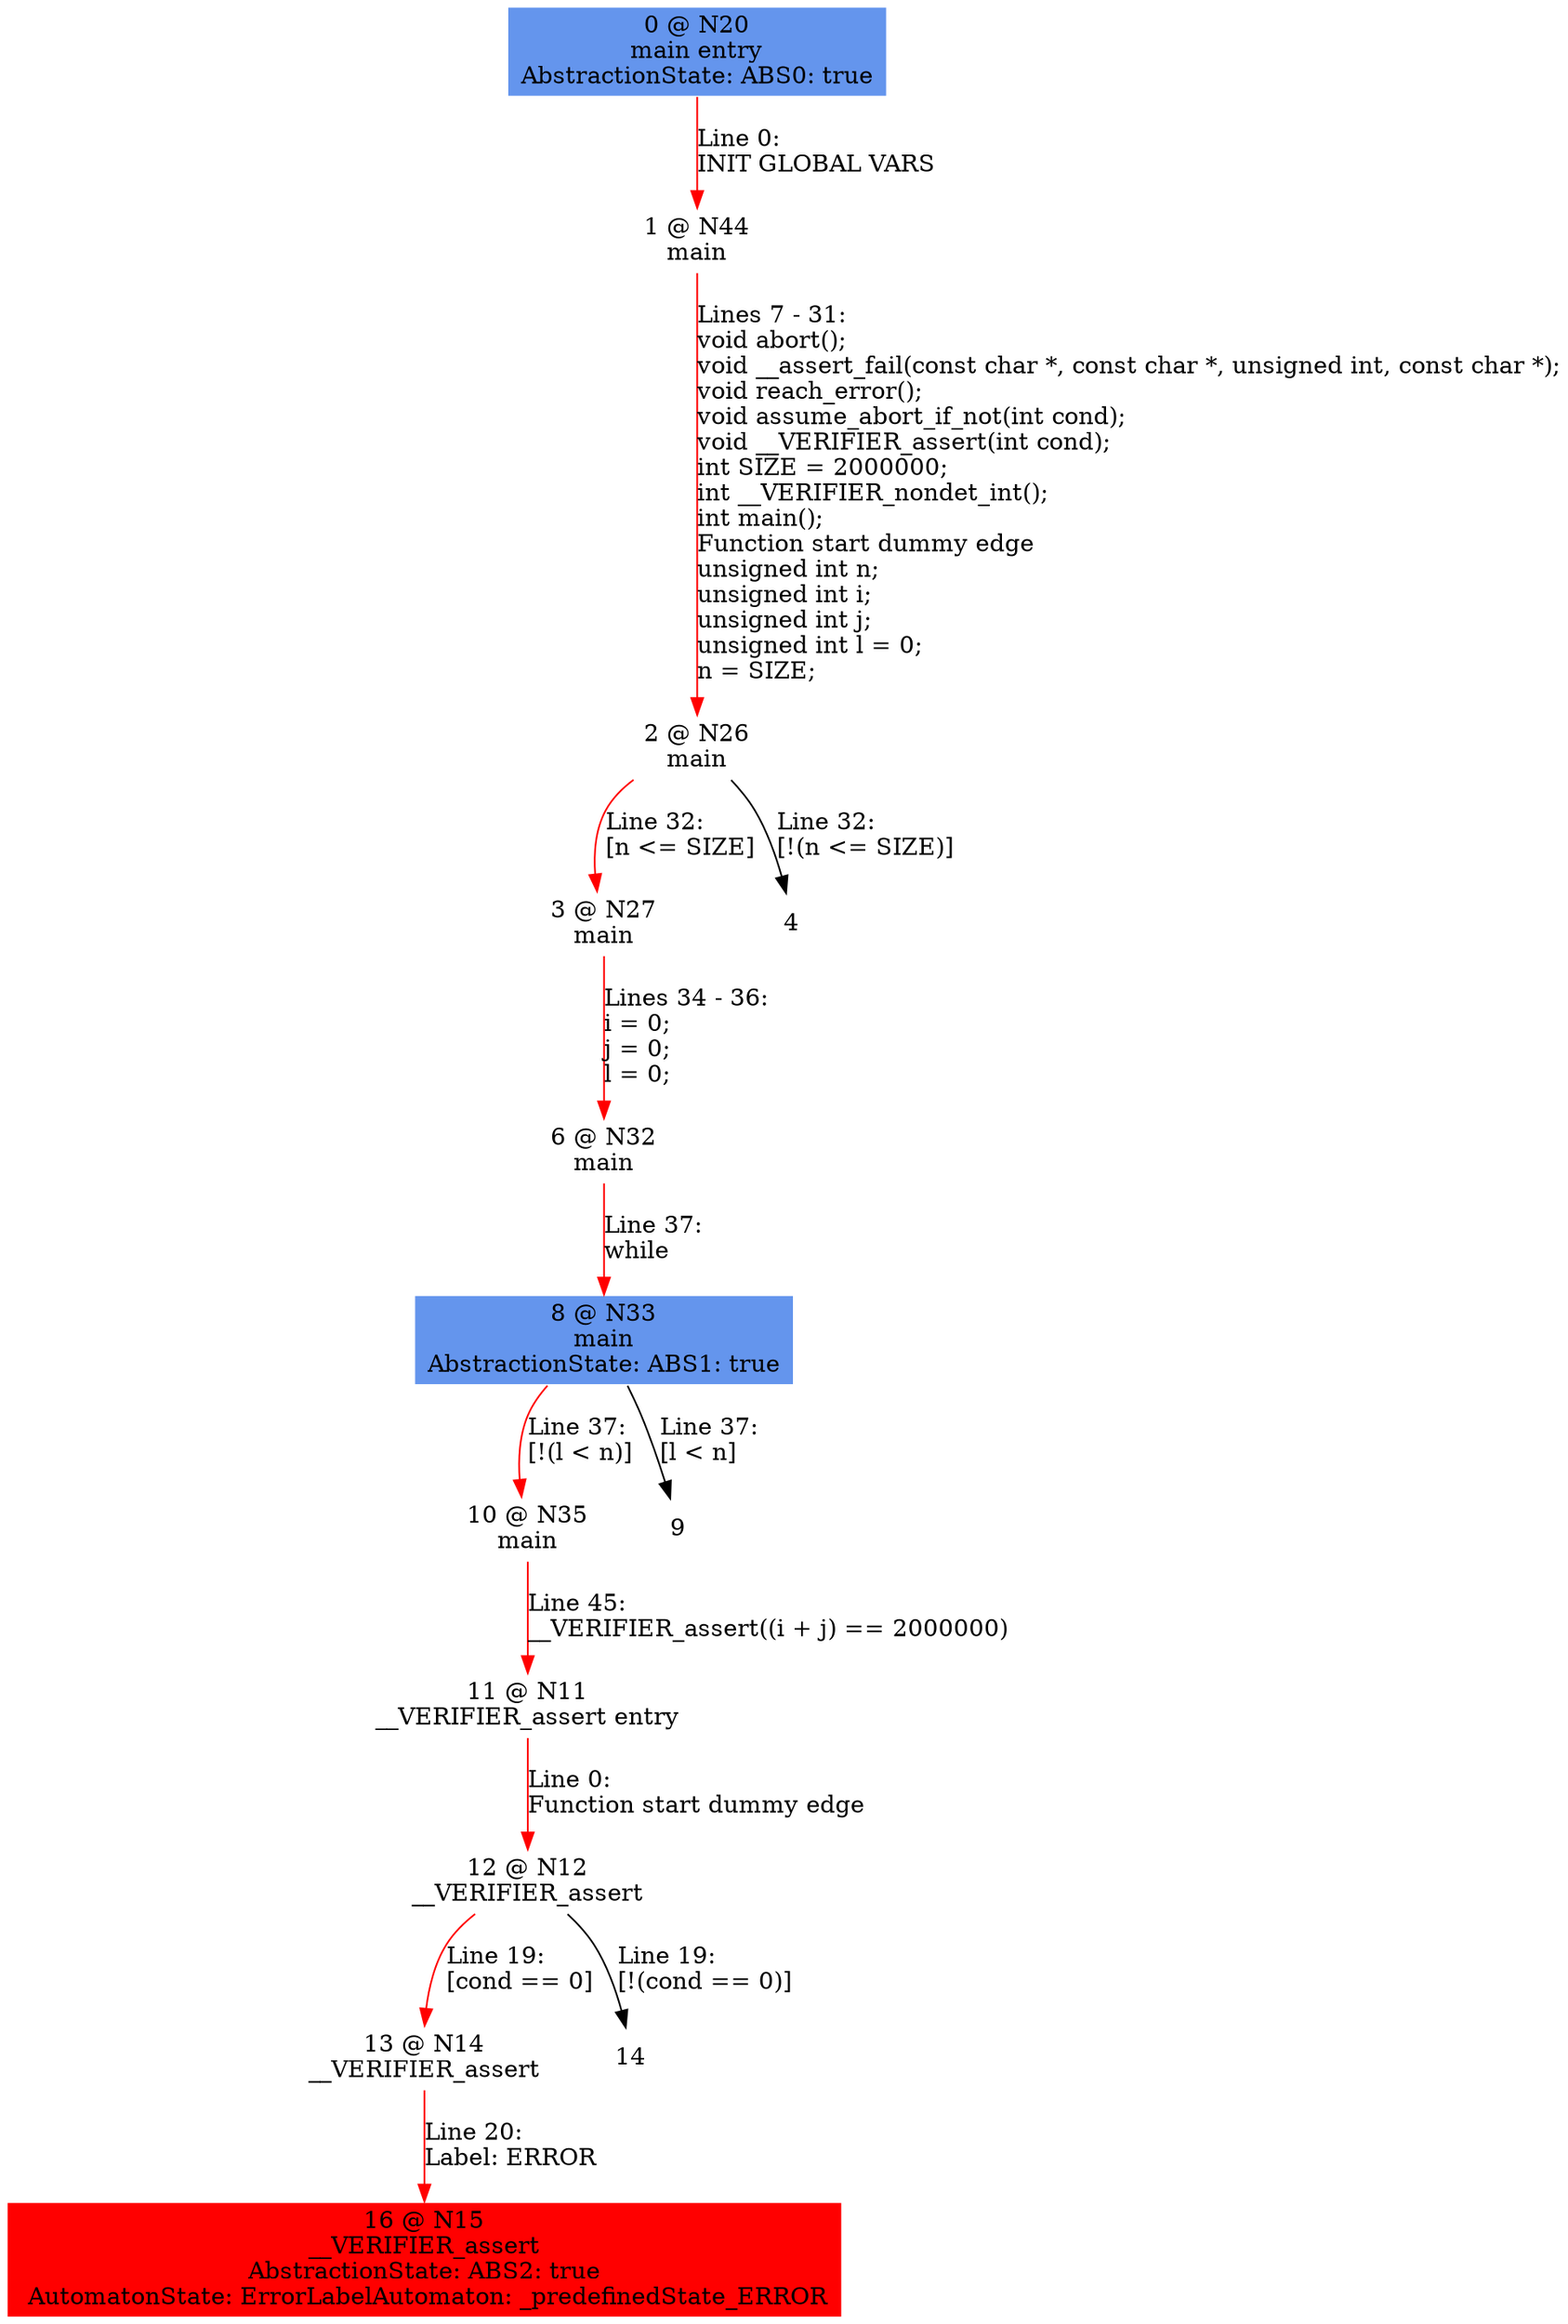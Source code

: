 digraph ARG {
node [style="filled" shape="box" color="white"]
0 [fillcolor="cornflowerblue" label="0 @ N20\nmain entry\nAbstractionState: ABS0: true\n" id="0"]
1 [label="1 @ N44\nmain\n" id="1"]
2 [label="2 @ N26\nmain\n" id="2"]
3 [label="3 @ N27\nmain\n" id="3"]
6 [label="6 @ N32\nmain\n" id="6"]
8 [fillcolor="cornflowerblue" label="8 @ N33\nmain\nAbstractionState: ABS1: true\n" id="8"]
10 [label="10 @ N35\nmain\n" id="10"]
11 [label="11 @ N11\n__VERIFIER_assert entry\n" id="11"]
12 [label="12 @ N12\n__VERIFIER_assert\n" id="12"]
13 [label="13 @ N14\n__VERIFIER_assert\n" id="13"]
16 [fillcolor="red" label="16 @ N15\n__VERIFIER_assert\nAbstractionState: ABS2: true\n AutomatonState: ErrorLabelAutomaton: _predefinedState_ERROR\n" id="16"]
0 -> 1 [color="red" label="Line 0: \lINIT GLOBAL VARS\l" id="0 -> 1"]
1 -> 2 [color="red" label="Lines 7 - 31: \lvoid abort();\lvoid __assert_fail(const char *, const char *, unsigned int, const char *);\lvoid reach_error();\lvoid assume_abort_if_not(int cond);\lvoid __VERIFIER_assert(int cond);\lint SIZE = 2000000;\lint __VERIFIER_nondet_int();\lint main();\lFunction start dummy edge\lunsigned int n;\lunsigned int i;\lunsigned int j;\lunsigned int l = 0;\ln = SIZE;\l" id="1 -> 2"]
2 -> 3 [color="red" label="Line 32: \l[n <= SIZE]\l" id="2 -> 3"]
2 -> 4 [label="Line 32: \l[!(n <= SIZE)]\l" id="2 -> 4"]
3 -> 6 [color="red" label="Lines 34 - 36: \li = 0;\lj = 0;\ll = 0;\l" id="3 -> 6"]
6 -> 8 [color="red" label="Line 37: \lwhile\l" id="6 -> 8"]
8 -> 9 [label="Line 37: \l[l < n]\l" id="8 -> 9"]
8 -> 10 [color="red" label="Line 37: \l[!(l < n)]\l" id="8 -> 10"]
10 -> 11 [color="red" label="Line 45: \l__VERIFIER_assert((i + j) == 2000000)\l" id="10 -> 11"]
11 -> 12 [color="red" label="Line 0: \lFunction start dummy edge\l" id="11 -> 12"]
12 -> 13 [color="red" label="Line 19: \l[cond == 0]\l" id="12 -> 13"]
12 -> 14 [label="Line 19: \l[!(cond == 0)]\l" id="12 -> 14"]
13 -> 16 [color="red" label="Line 20: \lLabel: ERROR\l" id="13 -> 16"]
}
